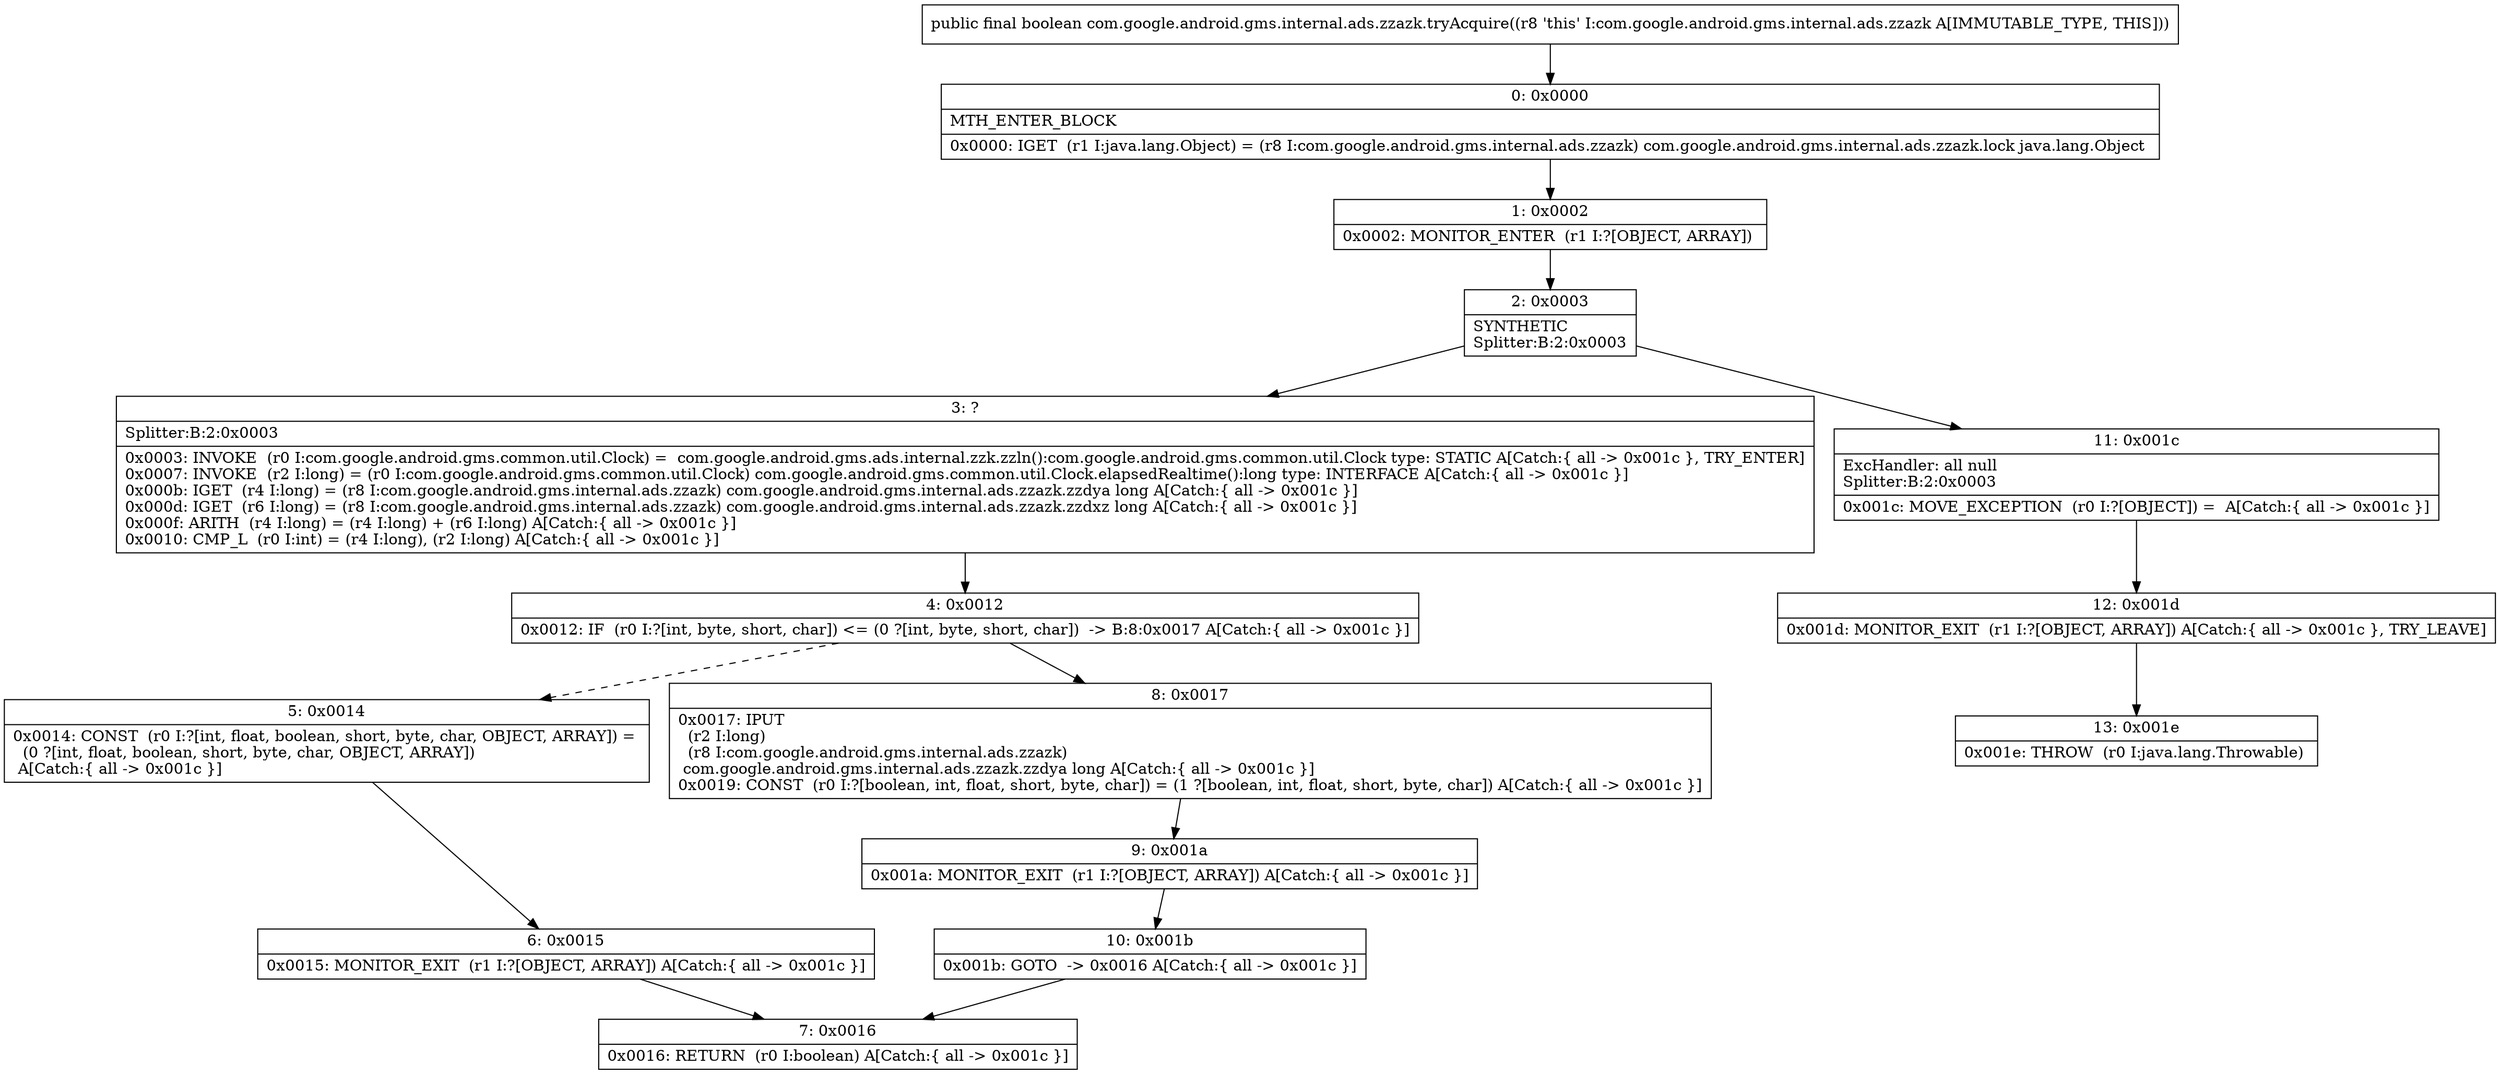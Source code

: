 digraph "CFG forcom.google.android.gms.internal.ads.zzazk.tryAcquire()Z" {
Node_0 [shape=record,label="{0\:\ 0x0000|MTH_ENTER_BLOCK\l|0x0000: IGET  (r1 I:java.lang.Object) = (r8 I:com.google.android.gms.internal.ads.zzazk) com.google.android.gms.internal.ads.zzazk.lock java.lang.Object \l}"];
Node_1 [shape=record,label="{1\:\ 0x0002|0x0002: MONITOR_ENTER  (r1 I:?[OBJECT, ARRAY]) \l}"];
Node_2 [shape=record,label="{2\:\ 0x0003|SYNTHETIC\lSplitter:B:2:0x0003\l}"];
Node_3 [shape=record,label="{3\:\ ?|Splitter:B:2:0x0003\l|0x0003: INVOKE  (r0 I:com.google.android.gms.common.util.Clock) =  com.google.android.gms.ads.internal.zzk.zzln():com.google.android.gms.common.util.Clock type: STATIC A[Catch:\{ all \-\> 0x001c \}, TRY_ENTER]\l0x0007: INVOKE  (r2 I:long) = (r0 I:com.google.android.gms.common.util.Clock) com.google.android.gms.common.util.Clock.elapsedRealtime():long type: INTERFACE A[Catch:\{ all \-\> 0x001c \}]\l0x000b: IGET  (r4 I:long) = (r8 I:com.google.android.gms.internal.ads.zzazk) com.google.android.gms.internal.ads.zzazk.zzdya long A[Catch:\{ all \-\> 0x001c \}]\l0x000d: IGET  (r6 I:long) = (r8 I:com.google.android.gms.internal.ads.zzazk) com.google.android.gms.internal.ads.zzazk.zzdxz long A[Catch:\{ all \-\> 0x001c \}]\l0x000f: ARITH  (r4 I:long) = (r4 I:long) + (r6 I:long) A[Catch:\{ all \-\> 0x001c \}]\l0x0010: CMP_L  (r0 I:int) = (r4 I:long), (r2 I:long) A[Catch:\{ all \-\> 0x001c \}]\l}"];
Node_4 [shape=record,label="{4\:\ 0x0012|0x0012: IF  (r0 I:?[int, byte, short, char]) \<= (0 ?[int, byte, short, char])  \-\> B:8:0x0017 A[Catch:\{ all \-\> 0x001c \}]\l}"];
Node_5 [shape=record,label="{5\:\ 0x0014|0x0014: CONST  (r0 I:?[int, float, boolean, short, byte, char, OBJECT, ARRAY]) = \l  (0 ?[int, float, boolean, short, byte, char, OBJECT, ARRAY])\l A[Catch:\{ all \-\> 0x001c \}]\l}"];
Node_6 [shape=record,label="{6\:\ 0x0015|0x0015: MONITOR_EXIT  (r1 I:?[OBJECT, ARRAY]) A[Catch:\{ all \-\> 0x001c \}]\l}"];
Node_7 [shape=record,label="{7\:\ 0x0016|0x0016: RETURN  (r0 I:boolean) A[Catch:\{ all \-\> 0x001c \}]\l}"];
Node_8 [shape=record,label="{8\:\ 0x0017|0x0017: IPUT  \l  (r2 I:long)\l  (r8 I:com.google.android.gms.internal.ads.zzazk)\l com.google.android.gms.internal.ads.zzazk.zzdya long A[Catch:\{ all \-\> 0x001c \}]\l0x0019: CONST  (r0 I:?[boolean, int, float, short, byte, char]) = (1 ?[boolean, int, float, short, byte, char]) A[Catch:\{ all \-\> 0x001c \}]\l}"];
Node_9 [shape=record,label="{9\:\ 0x001a|0x001a: MONITOR_EXIT  (r1 I:?[OBJECT, ARRAY]) A[Catch:\{ all \-\> 0x001c \}]\l}"];
Node_10 [shape=record,label="{10\:\ 0x001b|0x001b: GOTO  \-\> 0x0016 A[Catch:\{ all \-\> 0x001c \}]\l}"];
Node_11 [shape=record,label="{11\:\ 0x001c|ExcHandler: all null\lSplitter:B:2:0x0003\l|0x001c: MOVE_EXCEPTION  (r0 I:?[OBJECT]) =  A[Catch:\{ all \-\> 0x001c \}]\l}"];
Node_12 [shape=record,label="{12\:\ 0x001d|0x001d: MONITOR_EXIT  (r1 I:?[OBJECT, ARRAY]) A[Catch:\{ all \-\> 0x001c \}, TRY_LEAVE]\l}"];
Node_13 [shape=record,label="{13\:\ 0x001e|0x001e: THROW  (r0 I:java.lang.Throwable) \l}"];
MethodNode[shape=record,label="{public final boolean com.google.android.gms.internal.ads.zzazk.tryAcquire((r8 'this' I:com.google.android.gms.internal.ads.zzazk A[IMMUTABLE_TYPE, THIS])) }"];
MethodNode -> Node_0;
Node_0 -> Node_1;
Node_1 -> Node_2;
Node_2 -> Node_3;
Node_2 -> Node_11;
Node_3 -> Node_4;
Node_4 -> Node_5[style=dashed];
Node_4 -> Node_8;
Node_5 -> Node_6;
Node_6 -> Node_7;
Node_8 -> Node_9;
Node_9 -> Node_10;
Node_10 -> Node_7;
Node_11 -> Node_12;
Node_12 -> Node_13;
}

